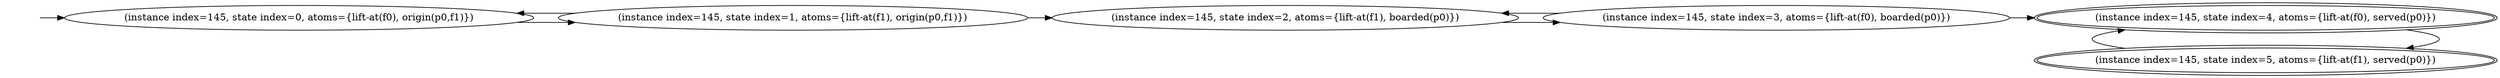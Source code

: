 digraph {
rankdir="LR"
s0[label="(instance index=145, state index=0, atoms={lift-at(f0), origin(p0,f1)})"]
s1[label="(instance index=145, state index=1, atoms={lift-at(f1), origin(p0,f1)})"]
s2[label="(instance index=145, state index=2, atoms={lift-at(f1), boarded(p0)})"]
s3[label="(instance index=145, state index=3, atoms={lift-at(f0), boarded(p0)})"]
s4[peripheries=2,label="(instance index=145, state index=4, atoms={lift-at(f0), served(p0)})"]
s5[peripheries=2,label="(instance index=145, state index=5, atoms={lift-at(f1), served(p0)})"]
Dangling [ label = "", style = invis ]
{ rank = same; Dangling }
Dangling -> s0
{ rank = same; s0}
{ rank = same; s1}
{ rank = same; s2}
{ rank = same; s3}
{ rank = same; s4,s5}
{
s0->s1
}
{
s1->s2
s1->s0
}
{
s2->s3
}
{
s3->s4
s3->s2
}
{
s4->s5
s5->s4
}
}
